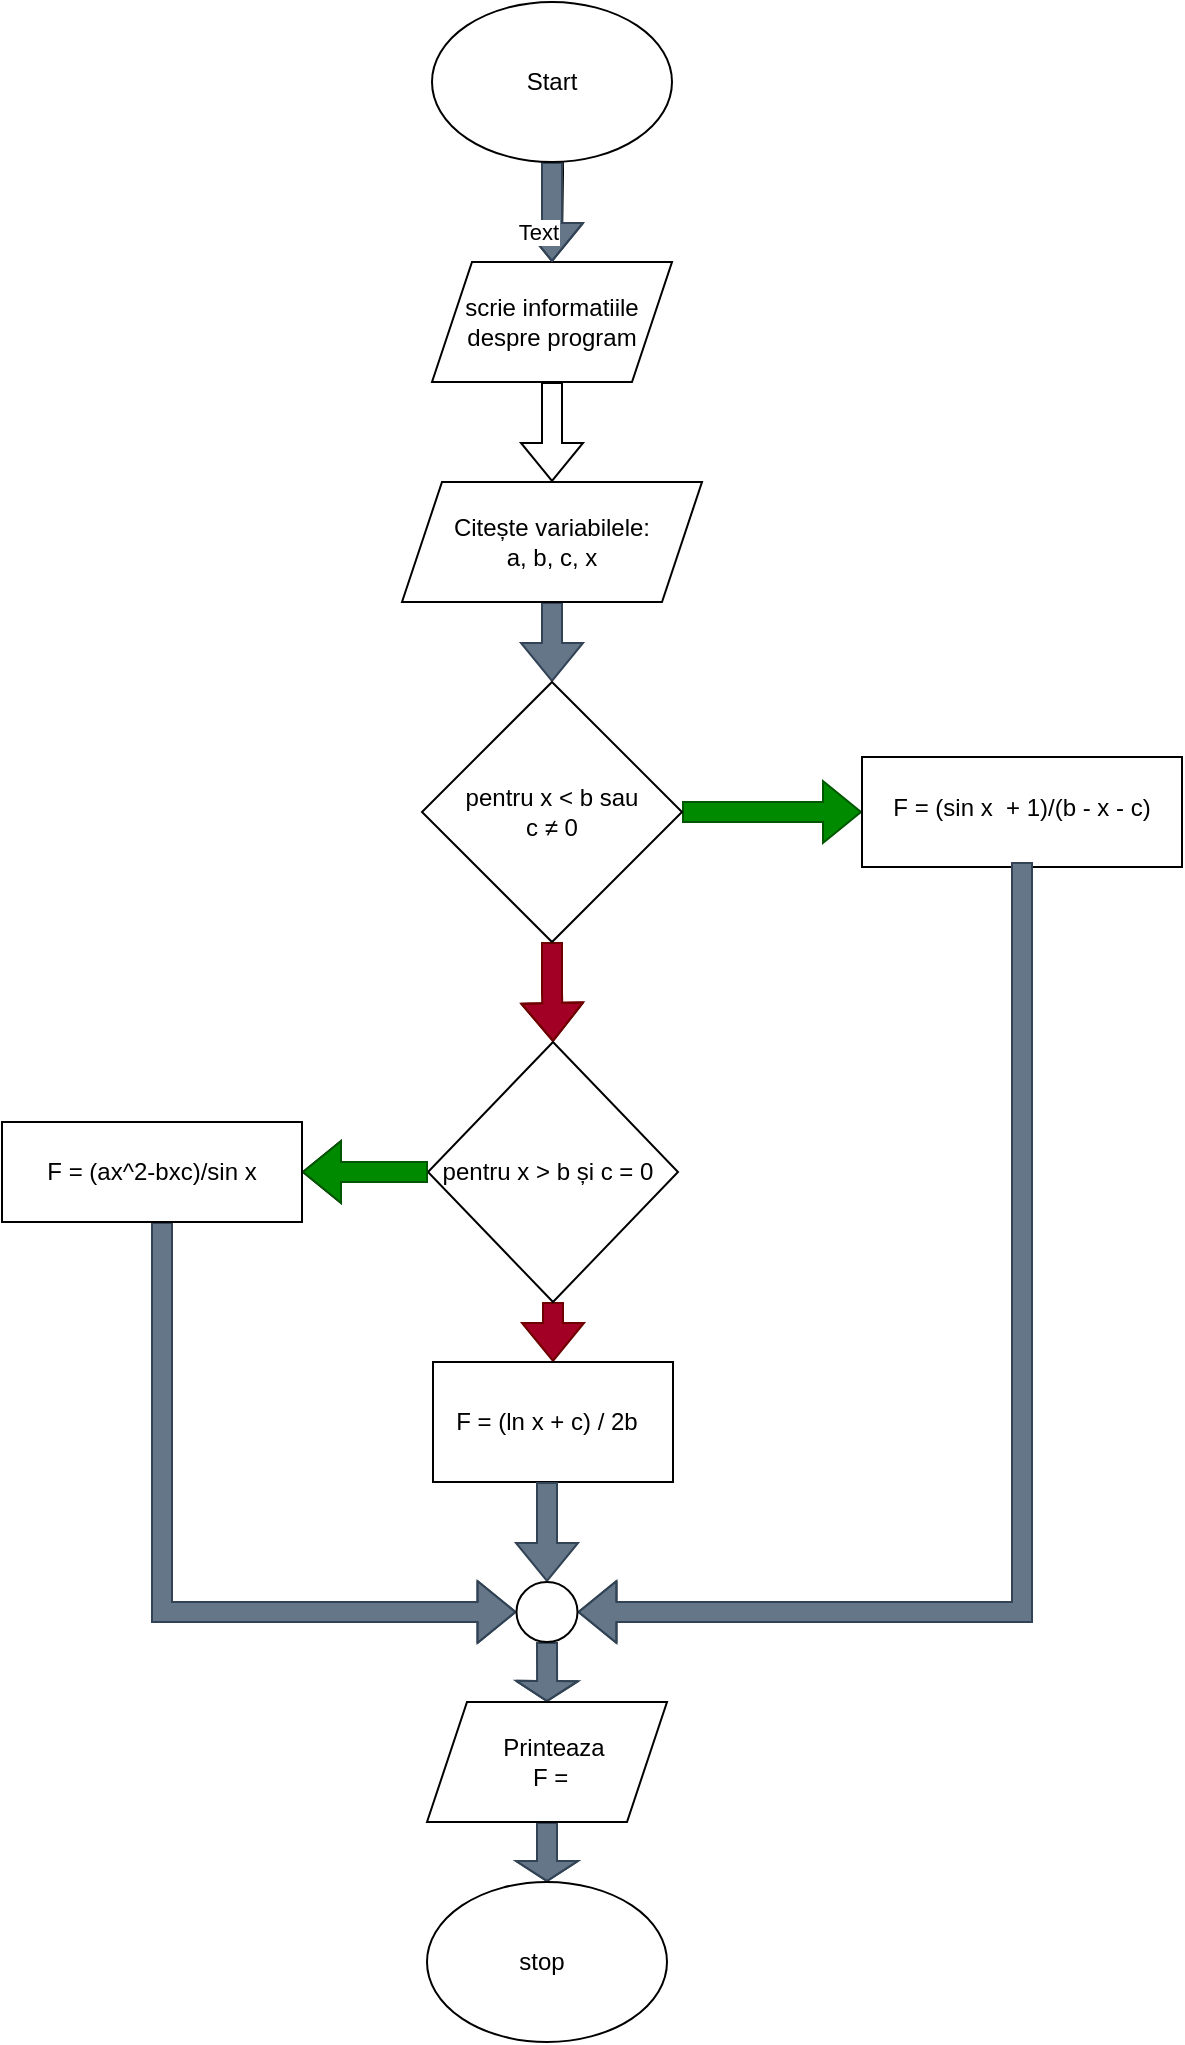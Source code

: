 <mxfile version="13.6.2" type="device"><diagram id="AehlEd7WgsTE4g1XKoFy" name="Page-1"><mxGraphModel dx="716" dy="446" grid="1" gridSize="10" guides="1" tooltips="1" connect="1" arrows="1" fold="1" page="1" pageScale="1" pageWidth="850" pageHeight="1100" math="0" shadow="0"><root><mxCell id="0"/><mxCell id="1" parent="0"/><mxCell id="Up511zdikEnClQo1GqwD-41" value="" style="edgeStyle=orthogonalEdgeStyle;shape=flexArrow;rounded=0;orthogonalLoop=1;jettySize=auto;html=1;" edge="1" parent="1" target="Up511zdikEnClQo1GqwD-2"><mxGeometry relative="1" as="geometry"><mxPoint x="425" y="180" as="sourcePoint"/></mxGeometry></mxCell><mxCell id="Up511zdikEnClQo1GqwD-40" value="" style="shape=parallelogram;perimeter=parallelogramPerimeter;whiteSpace=wrap;html=1;fixedSize=1;" vertex="1" parent="1"><mxGeometry x="365" y="190" width="120" height="60" as="geometry"/></mxCell><mxCell id="Up511zdikEnClQo1GqwD-13" style="edgeStyle=orthogonalEdgeStyle;shape=flexArrow;rounded=0;orthogonalLoop=1;jettySize=auto;html=1;exitX=0.5;exitY=1;exitDx=0;exitDy=0;entryX=0.5;entryY=0;entryDx=0;entryDy=0;fillColor=#647687;strokeColor=#314354;" edge="1" parent="1" source="Up511zdikEnClQo1GqwD-10" target="Up511zdikEnClQo1GqwD-12"><mxGeometry relative="1" as="geometry"/></mxCell><mxCell id="Up511zdikEnClQo1GqwD-10" value="" style="shape=parallelogram;perimeter=parallelogramPerimeter;whiteSpace=wrap;html=1;fixedSize=1;" vertex="1" parent="1"><mxGeometry x="350" y="300" width="150" height="60" as="geometry"/></mxCell><mxCell id="Up511zdikEnClQo1GqwD-4" style="edgeStyle=orthogonalEdgeStyle;rounded=0;orthogonalLoop=1;jettySize=auto;html=1;exitX=0.5;exitY=1;exitDx=0;exitDy=0;shape=flexArrow;fillColor=#647687;strokeColor=#314354;" edge="1" parent="1" source="Up511zdikEnClQo1GqwD-1"><mxGeometry relative="1" as="geometry"><mxPoint x="425" y="190" as="targetPoint"/></mxGeometry></mxCell><mxCell id="Up511zdikEnClQo1GqwD-42" value="Text" style="edgeLabel;html=1;align=center;verticalAlign=middle;resizable=0;points=[];" vertex="1" connectable="0" parent="Up511zdikEnClQo1GqwD-4"><mxGeometry x="0.399" y="-8" relative="1" as="geometry"><mxPoint as="offset"/></mxGeometry></mxCell><mxCell id="Up511zdikEnClQo1GqwD-1" value="" style="ellipse;whiteSpace=wrap;html=1;" vertex="1" parent="1"><mxGeometry x="365" y="60" width="120" height="80" as="geometry"/></mxCell><mxCell id="Up511zdikEnClQo1GqwD-2" value="Start" style="text;html=1;strokeColor=none;fillColor=none;align=center;verticalAlign=middle;whiteSpace=wrap;rounded=0;" vertex="1" parent="1"><mxGeometry x="405" y="90" width="40" height="20" as="geometry"/></mxCell><mxCell id="Up511zdikEnClQo1GqwD-43" style="edgeStyle=orthogonalEdgeStyle;shape=flexArrow;rounded=0;orthogonalLoop=1;jettySize=auto;html=1;exitX=0.5;exitY=1;exitDx=0;exitDy=0;entryX=0.5;entryY=0;entryDx=0;entryDy=0;" edge="1" parent="1" source="Up511zdikEnClQo1GqwD-5" target="Up511zdikEnClQo1GqwD-10"><mxGeometry relative="1" as="geometry"/></mxCell><mxCell id="Up511zdikEnClQo1GqwD-5" value="scrie informatiile despre program" style="text;html=1;strokeColor=none;fillColor=none;align=center;verticalAlign=middle;whiteSpace=wrap;rounded=0;" vertex="1" parent="1"><mxGeometry x="370" y="190" width="110" height="60" as="geometry"/></mxCell><mxCell id="Up511zdikEnClQo1GqwD-9" value="Citește variabilele: a, b, c, x" style="text;html=1;strokeColor=none;fillColor=none;align=center;verticalAlign=middle;whiteSpace=wrap;rounded=0;" vertex="1" parent="1"><mxGeometry x="370" y="310" width="110" height="40" as="geometry"/></mxCell><mxCell id="Up511zdikEnClQo1GqwD-16" style="edgeStyle=orthogonalEdgeStyle;shape=flexArrow;rounded=0;orthogonalLoop=1;jettySize=auto;html=1;exitX=1;exitY=0.5;exitDx=0;exitDy=0;entryX=0;entryY=0.5;entryDx=0;entryDy=0;fillColor=#008a00;strokeColor=#005700;" edge="1" parent="1" source="Up511zdikEnClQo1GqwD-12" target="Up511zdikEnClQo1GqwD-15"><mxGeometry relative="1" as="geometry"/></mxCell><mxCell id="Up511zdikEnClQo1GqwD-23" style="edgeStyle=orthogonalEdgeStyle;shape=flexArrow;rounded=0;orthogonalLoop=1;jettySize=auto;html=1;exitX=0.5;exitY=1;exitDx=0;exitDy=0;entryX=0.5;entryY=0;entryDx=0;entryDy=0;fillColor=#a20025;strokeColor=#6F0000;" edge="1" parent="1" source="Up511zdikEnClQo1GqwD-12" target="Up511zdikEnClQo1GqwD-20"><mxGeometry relative="1" as="geometry"/></mxCell><mxCell id="Up511zdikEnClQo1GqwD-12" value="" style="rhombus;whiteSpace=wrap;html=1;" vertex="1" parent="1"><mxGeometry x="360" y="400" width="130" height="130" as="geometry"/></mxCell><mxCell id="Up511zdikEnClQo1GqwD-14" value="pentru x &amp;lt; b sau c ≠ 0" style="text;html=1;strokeColor=none;fillColor=none;align=center;verticalAlign=middle;whiteSpace=wrap;rounded=0;" vertex="1" parent="1"><mxGeometry x="380" y="420" width="90" height="90" as="geometry"/></mxCell><mxCell id="Up511zdikEnClQo1GqwD-15" value="" style="rounded=0;whiteSpace=wrap;html=1;" vertex="1" parent="1"><mxGeometry x="580" y="437.5" width="160" height="55" as="geometry"/></mxCell><mxCell id="Up511zdikEnClQo1GqwD-39" style="edgeStyle=orthogonalEdgeStyle;shape=flexArrow;rounded=0;orthogonalLoop=1;jettySize=auto;html=1;entryX=1;entryY=0.5;entryDx=0;entryDy=0;fillColor=#647687;strokeColor=#314354;" edge="1" parent="1" source="Up511zdikEnClQo1GqwD-18" target="Up511zdikEnClQo1GqwD-36"><mxGeometry relative="1" as="geometry"><mxPoint x="660" y="770" as="targetPoint"/><Array as="points"><mxPoint x="660" y="865"/></Array></mxGeometry></mxCell><mxCell id="Up511zdikEnClQo1GqwD-18" value="F = (sin x&amp;nbsp; + 1)/(b - x - c)" style="text;html=1;strokeColor=none;fillColor=none;align=center;verticalAlign=middle;whiteSpace=wrap;rounded=0;" vertex="1" parent="1"><mxGeometry x="590" y="435" width="140" height="55" as="geometry"/></mxCell><mxCell id="Up511zdikEnClQo1GqwD-34" style="edgeStyle=orthogonalEdgeStyle;shape=flexArrow;rounded=0;orthogonalLoop=1;jettySize=auto;html=1;exitX=0.5;exitY=1;exitDx=0;exitDy=0;entryX=0.5;entryY=0;entryDx=0;entryDy=0;fillColor=#a20025;strokeColor=#6F0000;" edge="1" parent="1" source="Up511zdikEnClQo1GqwD-20" target="Up511zdikEnClQo1GqwD-33"><mxGeometry relative="1" as="geometry"/></mxCell><mxCell id="Up511zdikEnClQo1GqwD-20" value="" style="rhombus;whiteSpace=wrap;html=1;" vertex="1" parent="1"><mxGeometry x="363" y="580" width="125" height="130" as="geometry"/></mxCell><mxCell id="Up511zdikEnClQo1GqwD-28" style="edgeStyle=orthogonalEdgeStyle;shape=flexArrow;rounded=0;orthogonalLoop=1;jettySize=auto;html=1;exitX=0;exitY=0.5;exitDx=0;exitDy=0;entryX=1;entryY=0.5;entryDx=0;entryDy=0;" edge="1" parent="1" source="Up511zdikEnClQo1GqwD-21" target="Up511zdikEnClQo1GqwD-26"><mxGeometry relative="1" as="geometry"/></mxCell><mxCell id="Up511zdikEnClQo1GqwD-30" value="" style="edgeStyle=orthogonalEdgeStyle;shape=flexArrow;rounded=0;orthogonalLoop=1;jettySize=auto;html=1;fillColor=#008a00;strokeColor=#005700;" edge="1" parent="1" source="Up511zdikEnClQo1GqwD-21" target="Up511zdikEnClQo1GqwD-26"><mxGeometry relative="1" as="geometry"/></mxCell><mxCell id="Up511zdikEnClQo1GqwD-21" value="pentru х &amp;gt; b și c = 0" style="text;html=1;strokeColor=none;fillColor=none;align=center;verticalAlign=middle;whiteSpace=wrap;rounded=0;" vertex="1" parent="1"><mxGeometry x="363" y="627.5" width="119.5" height="35" as="geometry"/></mxCell><mxCell id="Up511zdikEnClQo1GqwD-38" style="edgeStyle=orthogonalEdgeStyle;shape=flexArrow;rounded=0;orthogonalLoop=1;jettySize=auto;html=1;entryX=0;entryY=0.5;entryDx=0;entryDy=0;fillColor=#647687;strokeColor=#314354;" edge="1" parent="1" source="Up511zdikEnClQo1GqwD-25" target="Up511zdikEnClQo1GqwD-36"><mxGeometry relative="1" as="geometry"><Array as="points"><mxPoint x="230" y="865"/></Array></mxGeometry></mxCell><mxCell id="Up511zdikEnClQo1GqwD-25" value="" style="rounded=0;whiteSpace=wrap;html=1;" vertex="1" parent="1"><mxGeometry x="150" y="620" width="150" height="50" as="geometry"/></mxCell><mxCell id="Up511zdikEnClQo1GqwD-26" value="F = (ax^2-bxc)/sin x" style="text;html=1;strokeColor=none;fillColor=none;align=center;verticalAlign=middle;whiteSpace=wrap;rounded=0;" vertex="1" parent="1"><mxGeometry x="150" y="630" width="150" height="30" as="geometry"/></mxCell><mxCell id="Up511zdikEnClQo1GqwD-33" value="" style="rounded=0;whiteSpace=wrap;html=1;" vertex="1" parent="1"><mxGeometry x="365.5" y="740" width="120" height="60" as="geometry"/></mxCell><mxCell id="Up511zdikEnClQo1GqwD-37" style="edgeStyle=orthogonalEdgeStyle;shape=flexArrow;rounded=0;orthogonalLoop=1;jettySize=auto;html=1;entryX=0.5;entryY=0;entryDx=0;entryDy=0;fillColor=#647687;strokeColor=#314354;" edge="1" parent="1" source="Up511zdikEnClQo1GqwD-35" target="Up511zdikEnClQo1GqwD-36"><mxGeometry relative="1" as="geometry"/></mxCell><mxCell id="Up511zdikEnClQo1GqwD-35" value="F = (ln x + c) / 2b" style="text;html=1;strokeColor=none;fillColor=none;align=center;verticalAlign=middle;whiteSpace=wrap;rounded=0;" vertex="1" parent="1"><mxGeometry x="365" y="740" width="115" height="60" as="geometry"/></mxCell><mxCell id="Up511zdikEnClQo1GqwD-47" style="edgeStyle=orthogonalEdgeStyle;rounded=0;orthogonalLoop=1;jettySize=auto;html=1;entryX=0.5;entryY=0;entryDx=0;entryDy=0;shape=flexArrow;endSize=3;startSize=3;fillColor=#647687;strokeColor=#314354;" edge="1" parent="1" source="Up511zdikEnClQo1GqwD-36" target="Up511zdikEnClQo1GqwD-44"><mxGeometry relative="1" as="geometry"/></mxCell><mxCell id="Up511zdikEnClQo1GqwD-36" value="" style="ellipse;whiteSpace=wrap;html=1;" vertex="1" parent="1"><mxGeometry x="407.25" y="850" width="30.5" height="30" as="geometry"/></mxCell><mxCell id="Up511zdikEnClQo1GqwD-51" style="edgeStyle=orthogonalEdgeStyle;shape=flexArrow;rounded=0;orthogonalLoop=1;jettySize=auto;html=1;startSize=3;endSize=3;fillColor=#647687;strokeColor=#314354;" edge="1" parent="1" source="Up511zdikEnClQo1GqwD-44" target="Up511zdikEnClQo1GqwD-49"><mxGeometry relative="1" as="geometry"/></mxCell><mxCell id="Up511zdikEnClQo1GqwD-44" value="" style="shape=parallelogram;perimeter=parallelogramPerimeter;whiteSpace=wrap;html=1;fixedSize=1;" vertex="1" parent="1"><mxGeometry x="362.5" y="910" width="120" height="60" as="geometry"/></mxCell><mxCell id="Up511zdikEnClQo1GqwD-48" value="Printeaza F =&amp;nbsp;" style="text;html=1;strokeColor=none;fillColor=none;align=center;verticalAlign=middle;whiteSpace=wrap;rounded=0;" vertex="1" parent="1"><mxGeometry x="405.5" y="930" width="40" height="20" as="geometry"/></mxCell><mxCell id="Up511zdikEnClQo1GqwD-49" value="" style="ellipse;whiteSpace=wrap;html=1;" vertex="1" parent="1"><mxGeometry x="362.5" y="1000" width="120" height="80" as="geometry"/></mxCell><mxCell id="Up511zdikEnClQo1GqwD-50" value="stop" style="text;html=1;strokeColor=none;fillColor=none;align=center;verticalAlign=middle;whiteSpace=wrap;rounded=0;" vertex="1" parent="1"><mxGeometry x="400" y="1030" width="40" height="20" as="geometry"/></mxCell></root></mxGraphModel></diagram></mxfile>